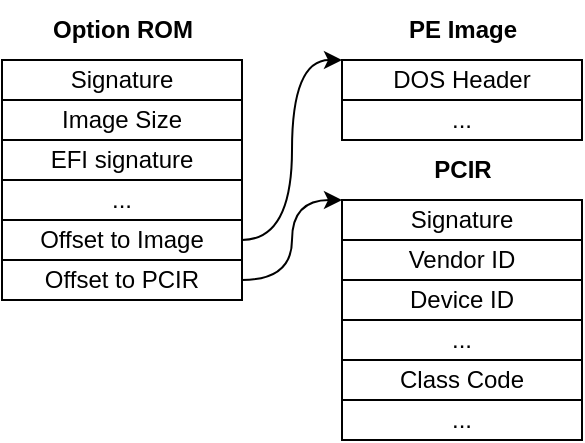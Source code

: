 <mxfile version="24.2.5" type="device">
  <diagram name="Page-1" id="l90JvQz-h7-T-9kY8_BR">
    <mxGraphModel dx="320" dy="469" grid="1" gridSize="10" guides="1" tooltips="1" connect="1" arrows="1" fold="1" page="1" pageScale="1" pageWidth="850" pageHeight="1100" math="0" shadow="0">
      <root>
        <mxCell id="0" />
        <mxCell id="1" parent="0" />
        <mxCell id="c2n-y_aMGrIvMtYyzlb6-9" value="" style="group" vertex="1" connectable="0" parent="1">
          <mxGeometry x="150" y="590" width="120" height="120" as="geometry" />
        </mxCell>
        <mxCell id="c2n-y_aMGrIvMtYyzlb6-3" value="Signature" style="rounded=0;whiteSpace=wrap;html=1;" vertex="1" parent="c2n-y_aMGrIvMtYyzlb6-9">
          <mxGeometry width="120" height="20" as="geometry" />
        </mxCell>
        <mxCell id="c2n-y_aMGrIvMtYyzlb6-4" value="Image Size" style="rounded=0;whiteSpace=wrap;html=1;" vertex="1" parent="c2n-y_aMGrIvMtYyzlb6-9">
          <mxGeometry y="20" width="120" height="20" as="geometry" />
        </mxCell>
        <mxCell id="c2n-y_aMGrIvMtYyzlb6-5" value="EFI signature" style="rounded=0;whiteSpace=wrap;html=1;" vertex="1" parent="c2n-y_aMGrIvMtYyzlb6-9">
          <mxGeometry y="40" width="120" height="20" as="geometry" />
        </mxCell>
        <mxCell id="c2n-y_aMGrIvMtYyzlb6-6" value="..." style="rounded=0;whiteSpace=wrap;html=1;" vertex="1" parent="c2n-y_aMGrIvMtYyzlb6-9">
          <mxGeometry y="60" width="120" height="20" as="geometry" />
        </mxCell>
        <mxCell id="c2n-y_aMGrIvMtYyzlb6-7" value="Offset to Image" style="rounded=0;whiteSpace=wrap;html=1;" vertex="1" parent="c2n-y_aMGrIvMtYyzlb6-9">
          <mxGeometry y="80" width="120" height="20" as="geometry" />
        </mxCell>
        <mxCell id="c2n-y_aMGrIvMtYyzlb6-8" value="Offset to PCIR" style="rounded=0;whiteSpace=wrap;html=1;" vertex="1" parent="c2n-y_aMGrIvMtYyzlb6-9">
          <mxGeometry y="100" width="120" height="20" as="geometry" />
        </mxCell>
        <mxCell id="c2n-y_aMGrIvMtYyzlb6-11" value="Option ROM" style="text;html=1;align=center;verticalAlign=middle;resizable=0;points=[];autosize=1;strokeColor=none;fillColor=none;fontStyle=1" vertex="1" parent="1">
          <mxGeometry x="165" y="560" width="90" height="30" as="geometry" />
        </mxCell>
        <mxCell id="c2n-y_aMGrIvMtYyzlb6-20" value="" style="group" vertex="1" connectable="0" parent="1">
          <mxGeometry x="320" y="630" width="120" height="150" as="geometry" />
        </mxCell>
        <mxCell id="c2n-y_aMGrIvMtYyzlb6-10" value="Signature" style="rounded=0;whiteSpace=wrap;html=1;" vertex="1" parent="c2n-y_aMGrIvMtYyzlb6-20">
          <mxGeometry y="30" width="120" height="20" as="geometry" />
        </mxCell>
        <mxCell id="c2n-y_aMGrIvMtYyzlb6-13" value="PCIR" style="text;html=1;align=center;verticalAlign=middle;resizable=0;points=[];autosize=1;strokeColor=none;fillColor=none;fontStyle=1" vertex="1" parent="c2n-y_aMGrIvMtYyzlb6-20">
          <mxGeometry x="35" width="50" height="30" as="geometry" />
        </mxCell>
        <mxCell id="c2n-y_aMGrIvMtYyzlb6-14" value="Vendor ID" style="rounded=0;whiteSpace=wrap;html=1;" vertex="1" parent="c2n-y_aMGrIvMtYyzlb6-20">
          <mxGeometry y="50" width="120" height="20" as="geometry" />
        </mxCell>
        <mxCell id="c2n-y_aMGrIvMtYyzlb6-15" value="Device ID" style="rounded=0;whiteSpace=wrap;html=1;" vertex="1" parent="c2n-y_aMGrIvMtYyzlb6-20">
          <mxGeometry y="70" width="120" height="20" as="geometry" />
        </mxCell>
        <mxCell id="c2n-y_aMGrIvMtYyzlb6-16" value="..." style="rounded=0;whiteSpace=wrap;html=1;" vertex="1" parent="c2n-y_aMGrIvMtYyzlb6-20">
          <mxGeometry y="90" width="120" height="20" as="geometry" />
        </mxCell>
        <mxCell id="c2n-y_aMGrIvMtYyzlb6-17" value="Class Code" style="rounded=0;whiteSpace=wrap;html=1;" vertex="1" parent="c2n-y_aMGrIvMtYyzlb6-20">
          <mxGeometry y="110" width="120" height="20" as="geometry" />
        </mxCell>
        <mxCell id="c2n-y_aMGrIvMtYyzlb6-18" value="..." style="rounded=0;whiteSpace=wrap;html=1;" vertex="1" parent="c2n-y_aMGrIvMtYyzlb6-20">
          <mxGeometry y="130" width="120" height="20" as="geometry" />
        </mxCell>
        <mxCell id="c2n-y_aMGrIvMtYyzlb6-26" value="" style="group" vertex="1" connectable="0" parent="1">
          <mxGeometry x="320" y="560" width="120" height="70" as="geometry" />
        </mxCell>
        <mxCell id="c2n-y_aMGrIvMtYyzlb6-21" value="..." style="rounded=0;whiteSpace=wrap;html=1;" vertex="1" parent="c2n-y_aMGrIvMtYyzlb6-26">
          <mxGeometry y="50" width="120" height="20" as="geometry" />
        </mxCell>
        <mxCell id="c2n-y_aMGrIvMtYyzlb6-22" value="DOS Header" style="rounded=0;whiteSpace=wrap;html=1;" vertex="1" parent="c2n-y_aMGrIvMtYyzlb6-26">
          <mxGeometry y="30" width="120" height="20" as="geometry" />
        </mxCell>
        <mxCell id="c2n-y_aMGrIvMtYyzlb6-25" value="PE Image" style="text;html=1;align=center;verticalAlign=middle;resizable=0;points=[];autosize=1;strokeColor=none;fillColor=none;fontStyle=1" vertex="1" parent="c2n-y_aMGrIvMtYyzlb6-26">
          <mxGeometry x="20" width="80" height="30" as="geometry" />
        </mxCell>
        <mxCell id="c2n-y_aMGrIvMtYyzlb6-27" style="edgeStyle=orthogonalEdgeStyle;rounded=0;orthogonalLoop=1;jettySize=auto;html=1;curved=1;entryX=0;entryY=0;entryDx=0;entryDy=0;" edge="1" parent="1" source="c2n-y_aMGrIvMtYyzlb6-7" target="c2n-y_aMGrIvMtYyzlb6-22">
          <mxGeometry relative="1" as="geometry">
            <mxPoint x="300" y="590" as="targetPoint" />
            <Array as="points">
              <mxPoint x="295" y="680" />
              <mxPoint x="295" y="590" />
            </Array>
          </mxGeometry>
        </mxCell>
        <mxCell id="c2n-y_aMGrIvMtYyzlb6-28" style="edgeStyle=orthogonalEdgeStyle;rounded=0;orthogonalLoop=1;jettySize=auto;html=1;curved=1;entryX=0;entryY=0;entryDx=0;entryDy=0;" edge="1" parent="1" source="c2n-y_aMGrIvMtYyzlb6-8" target="c2n-y_aMGrIvMtYyzlb6-10">
          <mxGeometry relative="1" as="geometry">
            <mxPoint x="310" y="670" as="targetPoint" />
            <Array as="points">
              <mxPoint x="295" y="700" />
              <mxPoint x="295" y="660" />
            </Array>
          </mxGeometry>
        </mxCell>
      </root>
    </mxGraphModel>
  </diagram>
</mxfile>
